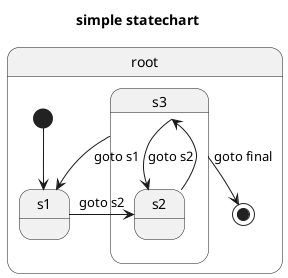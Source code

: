 @startuml
title simple statechart
state "root" as root {
  [*] --> s1
  s3 --> [*] : goto final
  state "s3" as s3 {
    s3 --> s1 : goto s1
    s3 --> s2 : goto s2
  }
  state "s2" as s2 {
    s2 --> s3
  }
  state "s1" as s1 {
    s1 --> s2 : goto s2
  }
}
@enduml